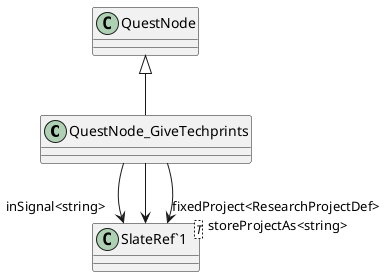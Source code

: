 @startuml
class QuestNode_GiveTechprints {
}
class "SlateRef`1"<T> {
}
QuestNode <|-- QuestNode_GiveTechprints
QuestNode_GiveTechprints --> "inSignal<string>" "SlateRef`1"
QuestNode_GiveTechprints --> "fixedProject<ResearchProjectDef>" "SlateRef`1"
QuestNode_GiveTechprints --> "storeProjectAs<string>" "SlateRef`1"
@enduml
